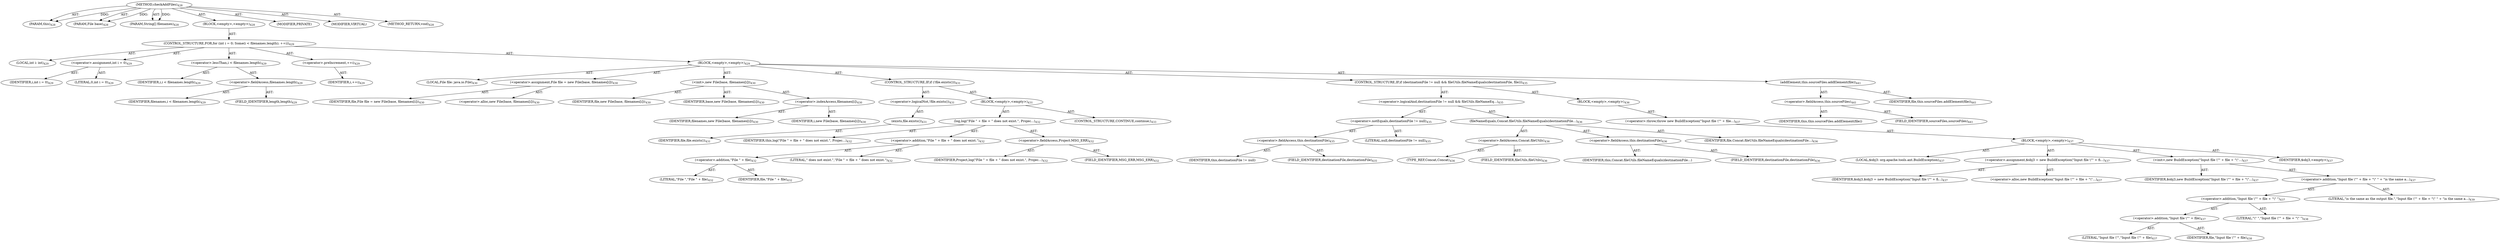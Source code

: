 digraph "checkAddFiles" {  
"111669149713" [label = <(METHOD,checkAddFiles)<SUB>428</SUB>> ]
"115964117003" [label = <(PARAM,this)<SUB>428</SUB>> ]
"115964117036" [label = <(PARAM,File base)<SUB>428</SUB>> ]
"115964117037" [label = <(PARAM,String[] filenames)<SUB>428</SUB>> ]
"25769803818" [label = <(BLOCK,&lt;empty&gt;,&lt;empty&gt;)<SUB>428</SUB>> ]
"47244640279" [label = <(CONTROL_STRUCTURE,FOR,for (int i = 0; Some(i &lt; filenames.length); ++i))<SUB>429</SUB>> ]
"94489280526" [label = <(LOCAL,int i: int)<SUB>429</SUB>> ]
"30064771268" [label = <(&lt;operator&gt;.assignment,int i = 0)<SUB>429</SUB>> ]
"68719476893" [label = <(IDENTIFIER,i,int i = 0)<SUB>429</SUB>> ]
"90194313258" [label = <(LITERAL,0,int i = 0)<SUB>429</SUB>> ]
"30064771269" [label = <(&lt;operator&gt;.lessThan,i &lt; filenames.length)<SUB>429</SUB>> ]
"68719476894" [label = <(IDENTIFIER,i,i &lt; filenames.length)<SUB>429</SUB>> ]
"30064771270" [label = <(&lt;operator&gt;.fieldAccess,filenames.length)<SUB>429</SUB>> ]
"68719476895" [label = <(IDENTIFIER,filenames,i &lt; filenames.length)<SUB>429</SUB>> ]
"55834574905" [label = <(FIELD_IDENTIFIER,length,length)<SUB>429</SUB>> ]
"30064771271" [label = <(&lt;operator&gt;.preIncrement,++i)<SUB>429</SUB>> ]
"68719476896" [label = <(IDENTIFIER,i,++i)<SUB>429</SUB>> ]
"25769803819" [label = <(BLOCK,&lt;empty&gt;,&lt;empty&gt;)<SUB>429</SUB>> ]
"94489280527" [label = <(LOCAL,File file: java.io.File)<SUB>430</SUB>> ]
"30064771272" [label = <(&lt;operator&gt;.assignment,File file = new File(base, filenames[i]))<SUB>430</SUB>> ]
"68719476897" [label = <(IDENTIFIER,file,File file = new File(base, filenames[i]))<SUB>430</SUB>> ]
"30064771273" [label = <(&lt;operator&gt;.alloc,new File(base, filenames[i]))<SUB>430</SUB>> ]
"30064771274" [label = <(&lt;init&gt;,new File(base, filenames[i]))<SUB>430</SUB>> ]
"68719476898" [label = <(IDENTIFIER,file,new File(base, filenames[i]))<SUB>430</SUB>> ]
"68719476899" [label = <(IDENTIFIER,base,new File(base, filenames[i]))<SUB>430</SUB>> ]
"30064771275" [label = <(&lt;operator&gt;.indexAccess,filenames[i])<SUB>430</SUB>> ]
"68719476900" [label = <(IDENTIFIER,filenames,new File(base, filenames[i]))<SUB>430</SUB>> ]
"68719476901" [label = <(IDENTIFIER,i,new File(base, filenames[i]))<SUB>430</SUB>> ]
"47244640280" [label = <(CONTROL_STRUCTURE,IF,if (!file.exists()))<SUB>431</SUB>> ]
"30064771276" [label = <(&lt;operator&gt;.logicalNot,!file.exists())<SUB>431</SUB>> ]
"30064771277" [label = <(exists,file.exists())<SUB>431</SUB>> ]
"68719476902" [label = <(IDENTIFIER,file,file.exists())<SUB>431</SUB>> ]
"25769803820" [label = <(BLOCK,&lt;empty&gt;,&lt;empty&gt;)<SUB>431</SUB>> ]
"30064771278" [label = <(log,log(&quot;File &quot; + file + &quot; does not exist.&quot;, Projec...)<SUB>432</SUB>> ]
"68719476757" [label = <(IDENTIFIER,this,log(&quot;File &quot; + file + &quot; does not exist.&quot;, Projec...)<SUB>432</SUB>> ]
"30064771279" [label = <(&lt;operator&gt;.addition,&quot;File &quot; + file + &quot; does not exist.&quot;)<SUB>432</SUB>> ]
"30064771280" [label = <(&lt;operator&gt;.addition,&quot;File &quot; + file)<SUB>432</SUB>> ]
"90194313259" [label = <(LITERAL,&quot;File &quot;,&quot;File &quot; + file)<SUB>432</SUB>> ]
"68719476903" [label = <(IDENTIFIER,file,&quot;File &quot; + file)<SUB>432</SUB>> ]
"90194313260" [label = <(LITERAL,&quot; does not exist.&quot;,&quot;File &quot; + file + &quot; does not exist.&quot;)<SUB>432</SUB>> ]
"30064771281" [label = <(&lt;operator&gt;.fieldAccess,Project.MSG_ERR)<SUB>432</SUB>> ]
"68719476904" [label = <(IDENTIFIER,Project,log(&quot;File &quot; + file + &quot; does not exist.&quot;, Projec...)<SUB>432</SUB>> ]
"55834574906" [label = <(FIELD_IDENTIFIER,MSG_ERR,MSG_ERR)<SUB>432</SUB>> ]
"47244640281" [label = <(CONTROL_STRUCTURE,CONTINUE,continue;)<SUB>433</SUB>> ]
"47244640282" [label = <(CONTROL_STRUCTURE,IF,if (destinationFile != null &amp;&amp; fileUtils.fileNameEquals(destinationFile, file)))<SUB>435</SUB>> ]
"30064771282" [label = <(&lt;operator&gt;.logicalAnd,destinationFile != null &amp;&amp; fileUtils.fileNameEq...)<SUB>435</SUB>> ]
"30064771283" [label = <(&lt;operator&gt;.notEquals,destinationFile != null)<SUB>435</SUB>> ]
"30064771284" [label = <(&lt;operator&gt;.fieldAccess,this.destinationFile)<SUB>435</SUB>> ]
"68719476905" [label = <(IDENTIFIER,this,destinationFile != null)> ]
"55834574907" [label = <(FIELD_IDENTIFIER,destinationFile,destinationFile)<SUB>435</SUB>> ]
"90194313261" [label = <(LITERAL,null,destinationFile != null)<SUB>435</SUB>> ]
"30064771285" [label = <(fileNameEquals,Concat.fileUtils.fileNameEquals(destinationFile...)<SUB>436</SUB>> ]
"30064771286" [label = <(&lt;operator&gt;.fieldAccess,Concat.fileUtils)<SUB>436</SUB>> ]
"180388626439" [label = <(TYPE_REF,Concat,Concat)<SUB>436</SUB>> ]
"55834574908" [label = <(FIELD_IDENTIFIER,fileUtils,fileUtils)<SUB>436</SUB>> ]
"30064771287" [label = <(&lt;operator&gt;.fieldAccess,this.destinationFile)<SUB>436</SUB>> ]
"68719476906" [label = <(IDENTIFIER,this,Concat.fileUtils.fileNameEquals(destinationFile...)> ]
"55834574909" [label = <(FIELD_IDENTIFIER,destinationFile,destinationFile)<SUB>436</SUB>> ]
"68719476907" [label = <(IDENTIFIER,file,Concat.fileUtils.fileNameEquals(destinationFile...)<SUB>436</SUB>> ]
"25769803821" [label = <(BLOCK,&lt;empty&gt;,&lt;empty&gt;)<SUB>436</SUB>> ]
"30064771288" [label = <(&lt;operator&gt;.throw,throw new BuildException(&quot;Input file \&quot;&quot; + file...)<SUB>437</SUB>> ]
"25769803822" [label = <(BLOCK,&lt;empty&gt;,&lt;empty&gt;)<SUB>437</SUB>> ]
"94489280528" [label = <(LOCAL,$obj3: org.apache.tools.ant.BuildException)<SUB>437</SUB>> ]
"30064771289" [label = <(&lt;operator&gt;.assignment,$obj3 = new BuildException(&quot;Input file \&quot;&quot; + fi...)<SUB>437</SUB>> ]
"68719476908" [label = <(IDENTIFIER,$obj3,$obj3 = new BuildException(&quot;Input file \&quot;&quot; + fi...)<SUB>437</SUB>> ]
"30064771290" [label = <(&lt;operator&gt;.alloc,new BuildException(&quot;Input file \&quot;&quot; + file + &quot;\&quot;...)<SUB>437</SUB>> ]
"30064771291" [label = <(&lt;init&gt;,new BuildException(&quot;Input file \&quot;&quot; + file + &quot;\&quot;...)<SUB>437</SUB>> ]
"68719476909" [label = <(IDENTIFIER,$obj3,new BuildException(&quot;Input file \&quot;&quot; + file + &quot;\&quot;...)<SUB>437</SUB>> ]
"30064771292" [label = <(&lt;operator&gt;.addition,&quot;Input file \&quot;&quot; + file + &quot;\&quot; &quot; + &quot;is the same a...)<SUB>437</SUB>> ]
"30064771293" [label = <(&lt;operator&gt;.addition,&quot;Input file \&quot;&quot; + file + &quot;\&quot; &quot;)<SUB>437</SUB>> ]
"30064771294" [label = <(&lt;operator&gt;.addition,&quot;Input file \&quot;&quot; + file)<SUB>437</SUB>> ]
"90194313262" [label = <(LITERAL,&quot;Input file \&quot;&quot;,&quot;Input file \&quot;&quot; + file)<SUB>437</SUB>> ]
"68719476910" [label = <(IDENTIFIER,file,&quot;Input file \&quot;&quot; + file)<SUB>438</SUB>> ]
"90194313263" [label = <(LITERAL,&quot;\&quot; &quot;,&quot;Input file \&quot;&quot; + file + &quot;\&quot; &quot;)<SUB>438</SUB>> ]
"90194313264" [label = <(LITERAL,&quot;is the same as the output file.&quot;,&quot;Input file \&quot;&quot; + file + &quot;\&quot; &quot; + &quot;is the same a...)<SUB>439</SUB>> ]
"68719476911" [label = <(IDENTIFIER,$obj3,&lt;empty&gt;)<SUB>437</SUB>> ]
"30064771295" [label = <(addElement,this.sourceFiles.addElement(file))<SUB>441</SUB>> ]
"30064771296" [label = <(&lt;operator&gt;.fieldAccess,this.sourceFiles)<SUB>441</SUB>> ]
"68719476912" [label = <(IDENTIFIER,this,this.sourceFiles.addElement(file))> ]
"55834574910" [label = <(FIELD_IDENTIFIER,sourceFiles,sourceFiles)<SUB>441</SUB>> ]
"68719476913" [label = <(IDENTIFIER,file,this.sourceFiles.addElement(file))<SUB>441</SUB>> ]
"133143986228" [label = <(MODIFIER,PRIVATE)> ]
"133143986229" [label = <(MODIFIER,VIRTUAL)> ]
"128849018897" [label = <(METHOD_RETURN,void)<SUB>428</SUB>> ]
  "111669149713" -> "115964117003"  [ label = "AST: "] 
  "111669149713" -> "115964117036"  [ label = "AST: "] 
  "111669149713" -> "115964117037"  [ label = "AST: "] 
  "111669149713" -> "25769803818"  [ label = "AST: "] 
  "111669149713" -> "133143986228"  [ label = "AST: "] 
  "111669149713" -> "133143986229"  [ label = "AST: "] 
  "111669149713" -> "128849018897"  [ label = "AST: "] 
  "25769803818" -> "47244640279"  [ label = "AST: "] 
  "47244640279" -> "94489280526"  [ label = "AST: "] 
  "47244640279" -> "30064771268"  [ label = "AST: "] 
  "47244640279" -> "30064771269"  [ label = "AST: "] 
  "47244640279" -> "30064771271"  [ label = "AST: "] 
  "47244640279" -> "25769803819"  [ label = "AST: "] 
  "30064771268" -> "68719476893"  [ label = "AST: "] 
  "30064771268" -> "90194313258"  [ label = "AST: "] 
  "30064771269" -> "68719476894"  [ label = "AST: "] 
  "30064771269" -> "30064771270"  [ label = "AST: "] 
  "30064771270" -> "68719476895"  [ label = "AST: "] 
  "30064771270" -> "55834574905"  [ label = "AST: "] 
  "30064771271" -> "68719476896"  [ label = "AST: "] 
  "25769803819" -> "94489280527"  [ label = "AST: "] 
  "25769803819" -> "30064771272"  [ label = "AST: "] 
  "25769803819" -> "30064771274"  [ label = "AST: "] 
  "25769803819" -> "47244640280"  [ label = "AST: "] 
  "25769803819" -> "47244640282"  [ label = "AST: "] 
  "25769803819" -> "30064771295"  [ label = "AST: "] 
  "30064771272" -> "68719476897"  [ label = "AST: "] 
  "30064771272" -> "30064771273"  [ label = "AST: "] 
  "30064771274" -> "68719476898"  [ label = "AST: "] 
  "30064771274" -> "68719476899"  [ label = "AST: "] 
  "30064771274" -> "30064771275"  [ label = "AST: "] 
  "30064771275" -> "68719476900"  [ label = "AST: "] 
  "30064771275" -> "68719476901"  [ label = "AST: "] 
  "47244640280" -> "30064771276"  [ label = "AST: "] 
  "47244640280" -> "25769803820"  [ label = "AST: "] 
  "30064771276" -> "30064771277"  [ label = "AST: "] 
  "30064771277" -> "68719476902"  [ label = "AST: "] 
  "25769803820" -> "30064771278"  [ label = "AST: "] 
  "25769803820" -> "47244640281"  [ label = "AST: "] 
  "30064771278" -> "68719476757"  [ label = "AST: "] 
  "30064771278" -> "30064771279"  [ label = "AST: "] 
  "30064771278" -> "30064771281"  [ label = "AST: "] 
  "30064771279" -> "30064771280"  [ label = "AST: "] 
  "30064771279" -> "90194313260"  [ label = "AST: "] 
  "30064771280" -> "90194313259"  [ label = "AST: "] 
  "30064771280" -> "68719476903"  [ label = "AST: "] 
  "30064771281" -> "68719476904"  [ label = "AST: "] 
  "30064771281" -> "55834574906"  [ label = "AST: "] 
  "47244640282" -> "30064771282"  [ label = "AST: "] 
  "47244640282" -> "25769803821"  [ label = "AST: "] 
  "30064771282" -> "30064771283"  [ label = "AST: "] 
  "30064771282" -> "30064771285"  [ label = "AST: "] 
  "30064771283" -> "30064771284"  [ label = "AST: "] 
  "30064771283" -> "90194313261"  [ label = "AST: "] 
  "30064771284" -> "68719476905"  [ label = "AST: "] 
  "30064771284" -> "55834574907"  [ label = "AST: "] 
  "30064771285" -> "30064771286"  [ label = "AST: "] 
  "30064771285" -> "30064771287"  [ label = "AST: "] 
  "30064771285" -> "68719476907"  [ label = "AST: "] 
  "30064771286" -> "180388626439"  [ label = "AST: "] 
  "30064771286" -> "55834574908"  [ label = "AST: "] 
  "30064771287" -> "68719476906"  [ label = "AST: "] 
  "30064771287" -> "55834574909"  [ label = "AST: "] 
  "25769803821" -> "30064771288"  [ label = "AST: "] 
  "30064771288" -> "25769803822"  [ label = "AST: "] 
  "25769803822" -> "94489280528"  [ label = "AST: "] 
  "25769803822" -> "30064771289"  [ label = "AST: "] 
  "25769803822" -> "30064771291"  [ label = "AST: "] 
  "25769803822" -> "68719476911"  [ label = "AST: "] 
  "30064771289" -> "68719476908"  [ label = "AST: "] 
  "30064771289" -> "30064771290"  [ label = "AST: "] 
  "30064771291" -> "68719476909"  [ label = "AST: "] 
  "30064771291" -> "30064771292"  [ label = "AST: "] 
  "30064771292" -> "30064771293"  [ label = "AST: "] 
  "30064771292" -> "90194313264"  [ label = "AST: "] 
  "30064771293" -> "30064771294"  [ label = "AST: "] 
  "30064771293" -> "90194313263"  [ label = "AST: "] 
  "30064771294" -> "90194313262"  [ label = "AST: "] 
  "30064771294" -> "68719476910"  [ label = "AST: "] 
  "30064771295" -> "30064771296"  [ label = "AST: "] 
  "30064771295" -> "68719476913"  [ label = "AST: "] 
  "30064771296" -> "68719476912"  [ label = "AST: "] 
  "30064771296" -> "55834574910"  [ label = "AST: "] 
  "111669149713" -> "115964117003"  [ label = "DDG: "] 
  "111669149713" -> "115964117036"  [ label = "DDG: "] 
  "111669149713" -> "115964117037"  [ label = "DDG: "] 
}
